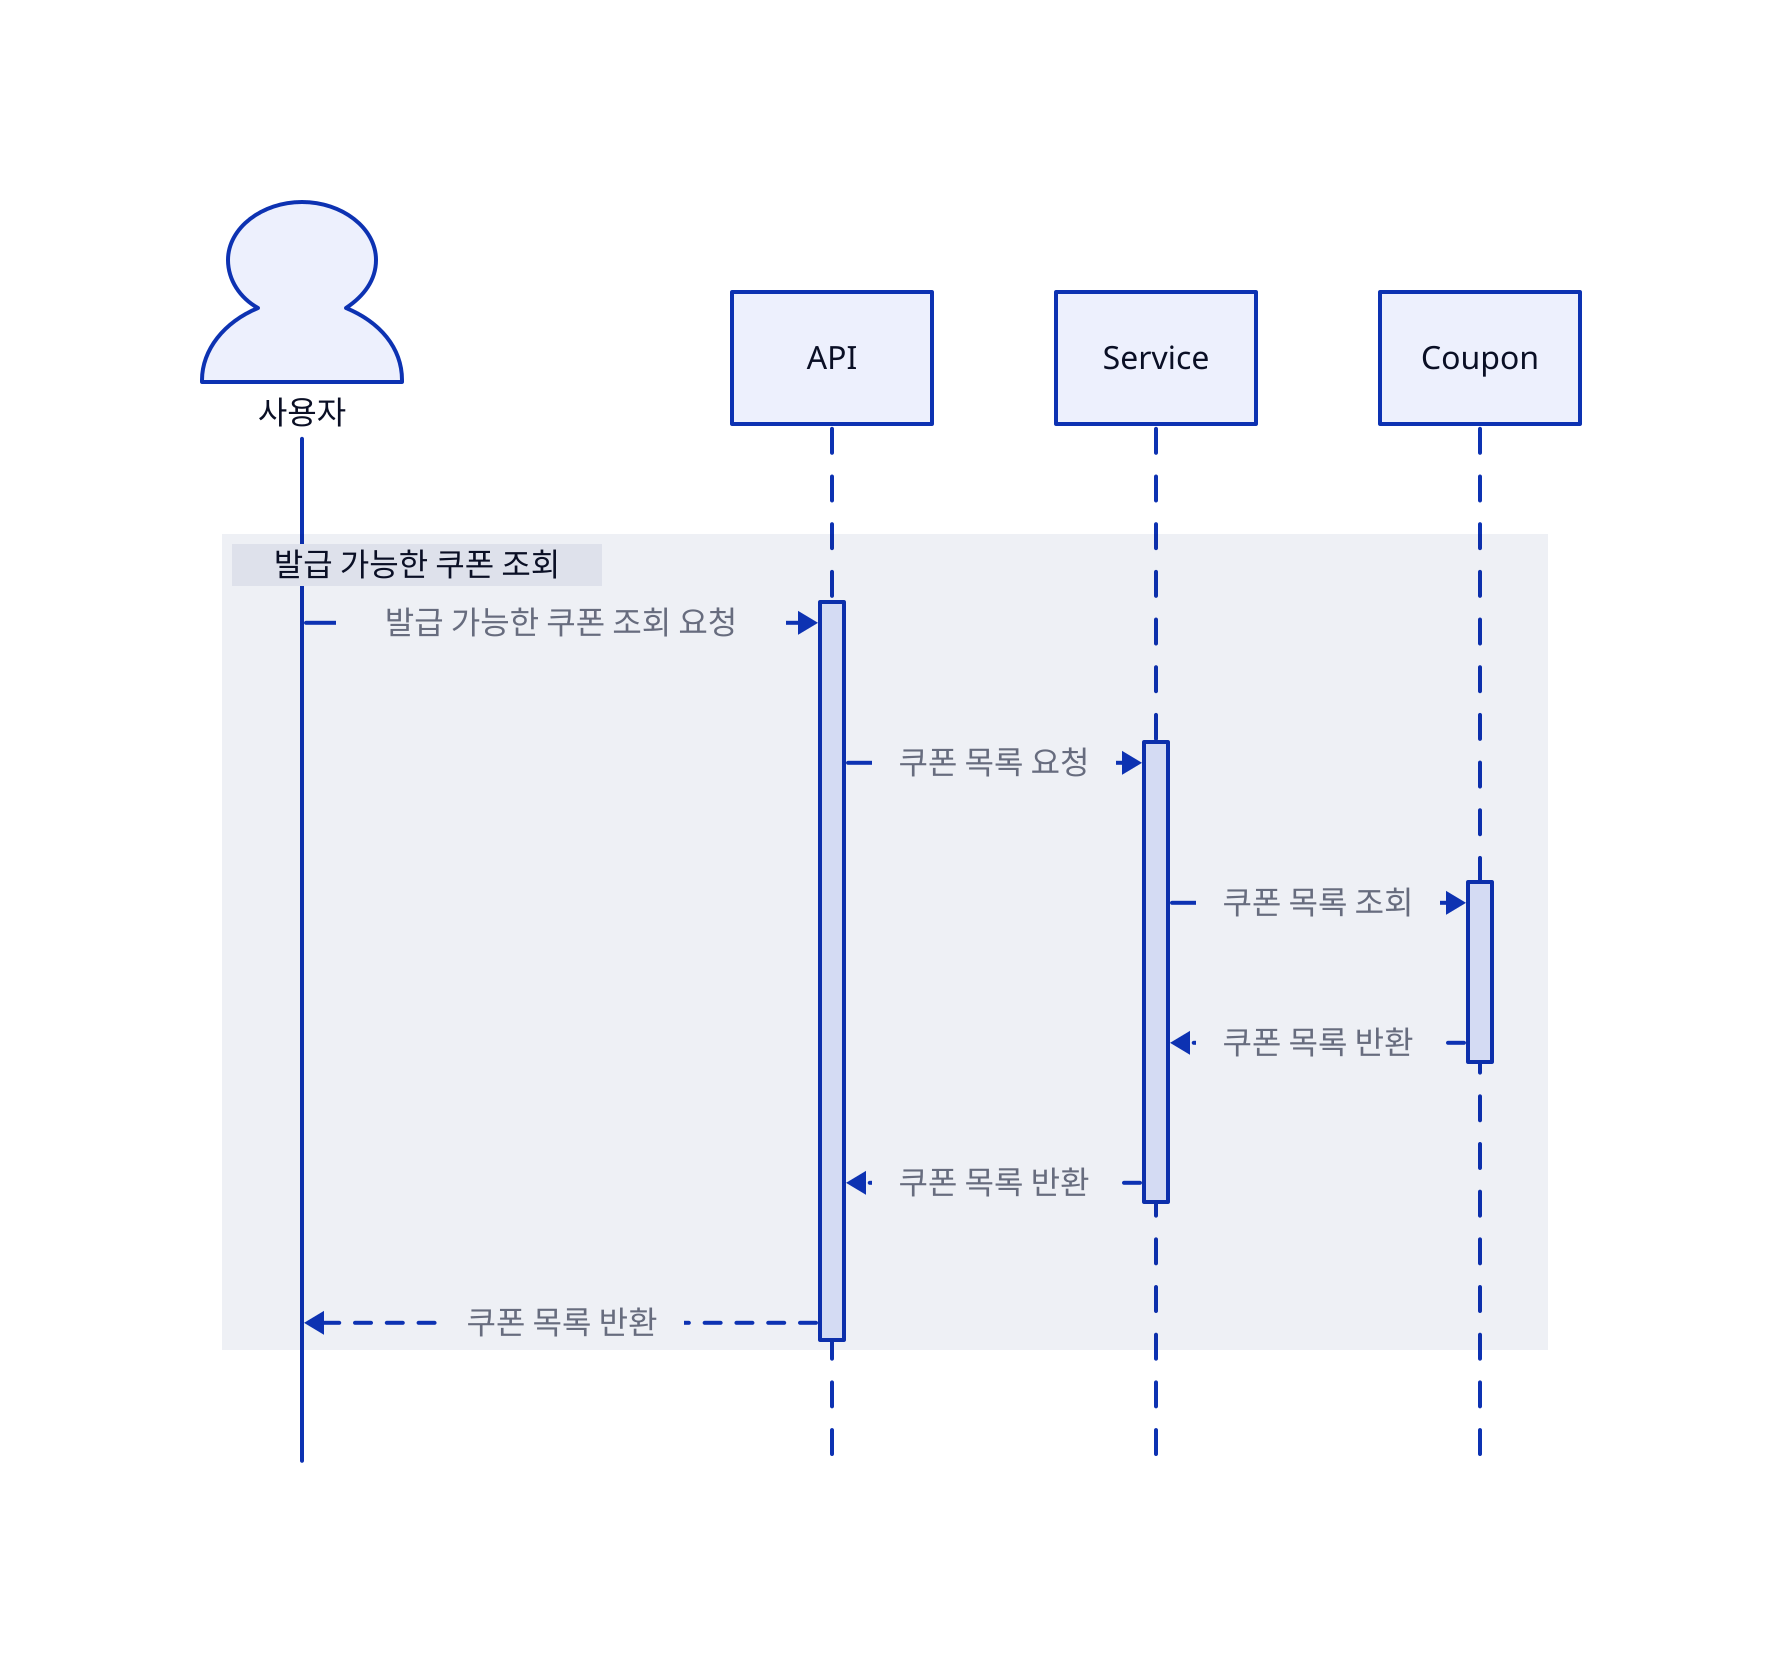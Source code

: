 shape: sequence_diagram
user: 사용자 {shape: person}
api: API
service: Service
coupon: Coupon

user.style: {
  stroke-dash: 0
}

발급 가능한 쿠폰 조회: {
  user -> api.t: 발급 가능한 쿠폰 조회 요청
  api.t -> service.t: 쿠폰 목록 요청
  service.t -> coupon.t: 쿠폰 목록 조회
  coupon.t -> service.t: 쿠폰 목록 반환 {
    style.stroke-dash: 4
  }
  service.t -> api.t: 쿠폰 목록 반환 {
    style.stroke-dash: 4
  }
  api.t -> user: 쿠폰 목록 반환 {
    style.stroke-dash: 4
  }
}
